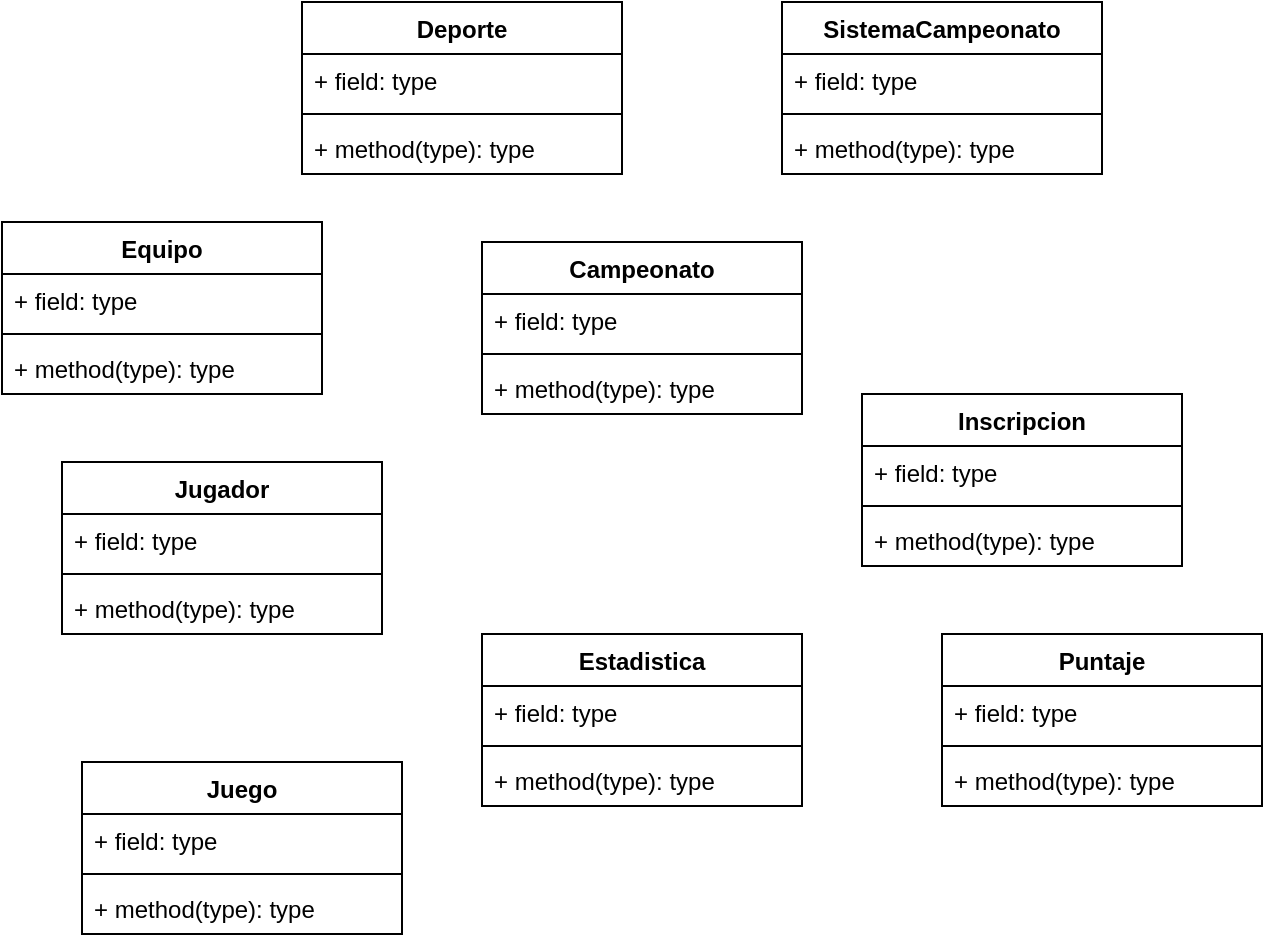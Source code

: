 <mxfile version="24.7.1" type="github">
  <diagram name="Página-1" id="RDBL6Prg0Cm7emV4PbZw">
    <mxGraphModel dx="1120" dy="462" grid="1" gridSize="10" guides="1" tooltips="1" connect="1" arrows="1" fold="1" page="1" pageScale="1" pageWidth="3300" pageHeight="2339" math="0" shadow="0">
      <root>
        <mxCell id="0" />
        <mxCell id="1" parent="0" />
        <mxCell id="VBLkSxGFiLYZ_ovpySsZ-1" value="Deporte     " style="swimlane;fontStyle=1;align=center;verticalAlign=top;childLayout=stackLayout;horizontal=1;startSize=26;horizontalStack=0;resizeParent=1;resizeParentMax=0;resizeLast=0;collapsible=1;marginBottom=0;whiteSpace=wrap;html=1;" vertex="1" parent="1">
          <mxGeometry x="250" y="30" width="160" height="86" as="geometry" />
        </mxCell>
        <mxCell id="VBLkSxGFiLYZ_ovpySsZ-2" value="+ field: type" style="text;strokeColor=none;fillColor=none;align=left;verticalAlign=top;spacingLeft=4;spacingRight=4;overflow=hidden;rotatable=0;points=[[0,0.5],[1,0.5]];portConstraint=eastwest;whiteSpace=wrap;html=1;" vertex="1" parent="VBLkSxGFiLYZ_ovpySsZ-1">
          <mxGeometry y="26" width="160" height="26" as="geometry" />
        </mxCell>
        <mxCell id="VBLkSxGFiLYZ_ovpySsZ-3" value="" style="line;strokeWidth=1;fillColor=none;align=left;verticalAlign=middle;spacingTop=-1;spacingLeft=3;spacingRight=3;rotatable=0;labelPosition=right;points=[];portConstraint=eastwest;strokeColor=inherit;" vertex="1" parent="VBLkSxGFiLYZ_ovpySsZ-1">
          <mxGeometry y="52" width="160" height="8" as="geometry" />
        </mxCell>
        <mxCell id="VBLkSxGFiLYZ_ovpySsZ-4" value="+ method(type): type" style="text;strokeColor=none;fillColor=none;align=left;verticalAlign=top;spacingLeft=4;spacingRight=4;overflow=hidden;rotatable=0;points=[[0,0.5],[1,0.5]];portConstraint=eastwest;whiteSpace=wrap;html=1;" vertex="1" parent="VBLkSxGFiLYZ_ovpySsZ-1">
          <mxGeometry y="60" width="160" height="26" as="geometry" />
        </mxCell>
        <mxCell id="VBLkSxGFiLYZ_ovpySsZ-5" value="SistemaCampeonato   " style="swimlane;fontStyle=1;align=center;verticalAlign=top;childLayout=stackLayout;horizontal=1;startSize=26;horizontalStack=0;resizeParent=1;resizeParentMax=0;resizeLast=0;collapsible=1;marginBottom=0;whiteSpace=wrap;html=1;" vertex="1" parent="1">
          <mxGeometry x="490" y="30" width="160" height="86" as="geometry" />
        </mxCell>
        <mxCell id="VBLkSxGFiLYZ_ovpySsZ-6" value="+ field: type" style="text;strokeColor=none;fillColor=none;align=left;verticalAlign=top;spacingLeft=4;spacingRight=4;overflow=hidden;rotatable=0;points=[[0,0.5],[1,0.5]];portConstraint=eastwest;whiteSpace=wrap;html=1;" vertex="1" parent="VBLkSxGFiLYZ_ovpySsZ-5">
          <mxGeometry y="26" width="160" height="26" as="geometry" />
        </mxCell>
        <mxCell id="VBLkSxGFiLYZ_ovpySsZ-7" value="" style="line;strokeWidth=1;fillColor=none;align=left;verticalAlign=middle;spacingTop=-1;spacingLeft=3;spacingRight=3;rotatable=0;labelPosition=right;points=[];portConstraint=eastwest;strokeColor=inherit;" vertex="1" parent="VBLkSxGFiLYZ_ovpySsZ-5">
          <mxGeometry y="52" width="160" height="8" as="geometry" />
        </mxCell>
        <mxCell id="VBLkSxGFiLYZ_ovpySsZ-8" value="+ method(type): type" style="text;strokeColor=none;fillColor=none;align=left;verticalAlign=top;spacingLeft=4;spacingRight=4;overflow=hidden;rotatable=0;points=[[0,0.5],[1,0.5]];portConstraint=eastwest;whiteSpace=wrap;html=1;" vertex="1" parent="VBLkSxGFiLYZ_ovpySsZ-5">
          <mxGeometry y="60" width="160" height="26" as="geometry" />
        </mxCell>
        <mxCell id="VBLkSxGFiLYZ_ovpySsZ-9" value="Equipo      " style="swimlane;fontStyle=1;align=center;verticalAlign=top;childLayout=stackLayout;horizontal=1;startSize=26;horizontalStack=0;resizeParent=1;resizeParentMax=0;resizeLast=0;collapsible=1;marginBottom=0;whiteSpace=wrap;html=1;" vertex="1" parent="1">
          <mxGeometry x="100" y="140" width="160" height="86" as="geometry" />
        </mxCell>
        <mxCell id="VBLkSxGFiLYZ_ovpySsZ-10" value="+ field: type" style="text;strokeColor=none;fillColor=none;align=left;verticalAlign=top;spacingLeft=4;spacingRight=4;overflow=hidden;rotatable=0;points=[[0,0.5],[1,0.5]];portConstraint=eastwest;whiteSpace=wrap;html=1;" vertex="1" parent="VBLkSxGFiLYZ_ovpySsZ-9">
          <mxGeometry y="26" width="160" height="26" as="geometry" />
        </mxCell>
        <mxCell id="VBLkSxGFiLYZ_ovpySsZ-11" value="" style="line;strokeWidth=1;fillColor=none;align=left;verticalAlign=middle;spacingTop=-1;spacingLeft=3;spacingRight=3;rotatable=0;labelPosition=right;points=[];portConstraint=eastwest;strokeColor=inherit;" vertex="1" parent="VBLkSxGFiLYZ_ovpySsZ-9">
          <mxGeometry y="52" width="160" height="8" as="geometry" />
        </mxCell>
        <mxCell id="VBLkSxGFiLYZ_ovpySsZ-12" value="+ method(type): type" style="text;strokeColor=none;fillColor=none;align=left;verticalAlign=top;spacingLeft=4;spacingRight=4;overflow=hidden;rotatable=0;points=[[0,0.5],[1,0.5]];portConstraint=eastwest;whiteSpace=wrap;html=1;" vertex="1" parent="VBLkSxGFiLYZ_ovpySsZ-9">
          <mxGeometry y="60" width="160" height="26" as="geometry" />
        </mxCell>
        <mxCell id="VBLkSxGFiLYZ_ovpySsZ-13" value="Jugador      " style="swimlane;fontStyle=1;align=center;verticalAlign=top;childLayout=stackLayout;horizontal=1;startSize=26;horizontalStack=0;resizeParent=1;resizeParentMax=0;resizeLast=0;collapsible=1;marginBottom=0;whiteSpace=wrap;html=1;" vertex="1" parent="1">
          <mxGeometry x="130" y="260" width="160" height="86" as="geometry" />
        </mxCell>
        <mxCell id="VBLkSxGFiLYZ_ovpySsZ-14" value="+ field: type" style="text;strokeColor=none;fillColor=none;align=left;verticalAlign=top;spacingLeft=4;spacingRight=4;overflow=hidden;rotatable=0;points=[[0,0.5],[1,0.5]];portConstraint=eastwest;whiteSpace=wrap;html=1;" vertex="1" parent="VBLkSxGFiLYZ_ovpySsZ-13">
          <mxGeometry y="26" width="160" height="26" as="geometry" />
        </mxCell>
        <mxCell id="VBLkSxGFiLYZ_ovpySsZ-15" value="" style="line;strokeWidth=1;fillColor=none;align=left;verticalAlign=middle;spacingTop=-1;spacingLeft=3;spacingRight=3;rotatable=0;labelPosition=right;points=[];portConstraint=eastwest;strokeColor=inherit;" vertex="1" parent="VBLkSxGFiLYZ_ovpySsZ-13">
          <mxGeometry y="52" width="160" height="8" as="geometry" />
        </mxCell>
        <mxCell id="VBLkSxGFiLYZ_ovpySsZ-16" value="+ method(type): type" style="text;strokeColor=none;fillColor=none;align=left;verticalAlign=top;spacingLeft=4;spacingRight=4;overflow=hidden;rotatable=0;points=[[0,0.5],[1,0.5]];portConstraint=eastwest;whiteSpace=wrap;html=1;" vertex="1" parent="VBLkSxGFiLYZ_ovpySsZ-13">
          <mxGeometry y="60" width="160" height="26" as="geometry" />
        </mxCell>
        <mxCell id="VBLkSxGFiLYZ_ovpySsZ-21" value="Campeonato        " style="swimlane;fontStyle=1;align=center;verticalAlign=top;childLayout=stackLayout;horizontal=1;startSize=26;horizontalStack=0;resizeParent=1;resizeParentMax=0;resizeLast=0;collapsible=1;marginBottom=0;whiteSpace=wrap;html=1;" vertex="1" parent="1">
          <mxGeometry x="340" y="150" width="160" height="86" as="geometry" />
        </mxCell>
        <mxCell id="VBLkSxGFiLYZ_ovpySsZ-22" value="+ field: type" style="text;strokeColor=none;fillColor=none;align=left;verticalAlign=top;spacingLeft=4;spacingRight=4;overflow=hidden;rotatable=0;points=[[0,0.5],[1,0.5]];portConstraint=eastwest;whiteSpace=wrap;html=1;" vertex="1" parent="VBLkSxGFiLYZ_ovpySsZ-21">
          <mxGeometry y="26" width="160" height="26" as="geometry" />
        </mxCell>
        <mxCell id="VBLkSxGFiLYZ_ovpySsZ-23" value="" style="line;strokeWidth=1;fillColor=none;align=left;verticalAlign=middle;spacingTop=-1;spacingLeft=3;spacingRight=3;rotatable=0;labelPosition=right;points=[];portConstraint=eastwest;strokeColor=inherit;" vertex="1" parent="VBLkSxGFiLYZ_ovpySsZ-21">
          <mxGeometry y="52" width="160" height="8" as="geometry" />
        </mxCell>
        <mxCell id="VBLkSxGFiLYZ_ovpySsZ-24" value="+ method(type): type" style="text;strokeColor=none;fillColor=none;align=left;verticalAlign=top;spacingLeft=4;spacingRight=4;overflow=hidden;rotatable=0;points=[[0,0.5],[1,0.5]];portConstraint=eastwest;whiteSpace=wrap;html=1;" vertex="1" parent="VBLkSxGFiLYZ_ovpySsZ-21">
          <mxGeometry y="60" width="160" height="26" as="geometry" />
        </mxCell>
        <mxCell id="VBLkSxGFiLYZ_ovpySsZ-26" value="Inscripcion      " style="swimlane;fontStyle=1;align=center;verticalAlign=top;childLayout=stackLayout;horizontal=1;startSize=26;horizontalStack=0;resizeParent=1;resizeParentMax=0;resizeLast=0;collapsible=1;marginBottom=0;whiteSpace=wrap;html=1;" vertex="1" parent="1">
          <mxGeometry x="530" y="226" width="160" height="86" as="geometry" />
        </mxCell>
        <mxCell id="VBLkSxGFiLYZ_ovpySsZ-27" value="+ field: type" style="text;strokeColor=none;fillColor=none;align=left;verticalAlign=top;spacingLeft=4;spacingRight=4;overflow=hidden;rotatable=0;points=[[0,0.5],[1,0.5]];portConstraint=eastwest;whiteSpace=wrap;html=1;" vertex="1" parent="VBLkSxGFiLYZ_ovpySsZ-26">
          <mxGeometry y="26" width="160" height="26" as="geometry" />
        </mxCell>
        <mxCell id="VBLkSxGFiLYZ_ovpySsZ-28" value="" style="line;strokeWidth=1;fillColor=none;align=left;verticalAlign=middle;spacingTop=-1;spacingLeft=3;spacingRight=3;rotatable=0;labelPosition=right;points=[];portConstraint=eastwest;strokeColor=inherit;" vertex="1" parent="VBLkSxGFiLYZ_ovpySsZ-26">
          <mxGeometry y="52" width="160" height="8" as="geometry" />
        </mxCell>
        <mxCell id="VBLkSxGFiLYZ_ovpySsZ-29" value="+ method(type): type" style="text;strokeColor=none;fillColor=none;align=left;verticalAlign=top;spacingLeft=4;spacingRight=4;overflow=hidden;rotatable=0;points=[[0,0.5],[1,0.5]];portConstraint=eastwest;whiteSpace=wrap;html=1;" vertex="1" parent="VBLkSxGFiLYZ_ovpySsZ-26">
          <mxGeometry y="60" width="160" height="26" as="geometry" />
        </mxCell>
        <mxCell id="VBLkSxGFiLYZ_ovpySsZ-30" value="Juego       " style="swimlane;fontStyle=1;align=center;verticalAlign=top;childLayout=stackLayout;horizontal=1;startSize=26;horizontalStack=0;resizeParent=1;resizeParentMax=0;resizeLast=0;collapsible=1;marginBottom=0;whiteSpace=wrap;html=1;" vertex="1" parent="1">
          <mxGeometry x="140" y="410" width="160" height="86" as="geometry" />
        </mxCell>
        <mxCell id="VBLkSxGFiLYZ_ovpySsZ-31" value="+ field: type" style="text;strokeColor=none;fillColor=none;align=left;verticalAlign=top;spacingLeft=4;spacingRight=4;overflow=hidden;rotatable=0;points=[[0,0.5],[1,0.5]];portConstraint=eastwest;whiteSpace=wrap;html=1;" vertex="1" parent="VBLkSxGFiLYZ_ovpySsZ-30">
          <mxGeometry y="26" width="160" height="26" as="geometry" />
        </mxCell>
        <mxCell id="VBLkSxGFiLYZ_ovpySsZ-32" value="" style="line;strokeWidth=1;fillColor=none;align=left;verticalAlign=middle;spacingTop=-1;spacingLeft=3;spacingRight=3;rotatable=0;labelPosition=right;points=[];portConstraint=eastwest;strokeColor=inherit;" vertex="1" parent="VBLkSxGFiLYZ_ovpySsZ-30">
          <mxGeometry y="52" width="160" height="8" as="geometry" />
        </mxCell>
        <mxCell id="VBLkSxGFiLYZ_ovpySsZ-33" value="+ method(type): type" style="text;strokeColor=none;fillColor=none;align=left;verticalAlign=top;spacingLeft=4;spacingRight=4;overflow=hidden;rotatable=0;points=[[0,0.5],[1,0.5]];portConstraint=eastwest;whiteSpace=wrap;html=1;" vertex="1" parent="VBLkSxGFiLYZ_ovpySsZ-30">
          <mxGeometry y="60" width="160" height="26" as="geometry" />
        </mxCell>
        <mxCell id="VBLkSxGFiLYZ_ovpySsZ-34" value="Estadistica" style="swimlane;fontStyle=1;align=center;verticalAlign=top;childLayout=stackLayout;horizontal=1;startSize=26;horizontalStack=0;resizeParent=1;resizeParentMax=0;resizeLast=0;collapsible=1;marginBottom=0;whiteSpace=wrap;html=1;" vertex="1" parent="1">
          <mxGeometry x="340" y="346" width="160" height="86" as="geometry" />
        </mxCell>
        <mxCell id="VBLkSxGFiLYZ_ovpySsZ-35" value="+ field: type" style="text;strokeColor=none;fillColor=none;align=left;verticalAlign=top;spacingLeft=4;spacingRight=4;overflow=hidden;rotatable=0;points=[[0,0.5],[1,0.5]];portConstraint=eastwest;whiteSpace=wrap;html=1;" vertex="1" parent="VBLkSxGFiLYZ_ovpySsZ-34">
          <mxGeometry y="26" width="160" height="26" as="geometry" />
        </mxCell>
        <mxCell id="VBLkSxGFiLYZ_ovpySsZ-36" value="" style="line;strokeWidth=1;fillColor=none;align=left;verticalAlign=middle;spacingTop=-1;spacingLeft=3;spacingRight=3;rotatable=0;labelPosition=right;points=[];portConstraint=eastwest;strokeColor=inherit;" vertex="1" parent="VBLkSxGFiLYZ_ovpySsZ-34">
          <mxGeometry y="52" width="160" height="8" as="geometry" />
        </mxCell>
        <mxCell id="VBLkSxGFiLYZ_ovpySsZ-37" value="+ method(type): type" style="text;strokeColor=none;fillColor=none;align=left;verticalAlign=top;spacingLeft=4;spacingRight=4;overflow=hidden;rotatable=0;points=[[0,0.5],[1,0.5]];portConstraint=eastwest;whiteSpace=wrap;html=1;" vertex="1" parent="VBLkSxGFiLYZ_ovpySsZ-34">
          <mxGeometry y="60" width="160" height="26" as="geometry" />
        </mxCell>
        <mxCell id="VBLkSxGFiLYZ_ovpySsZ-38" value="Puntaje      " style="swimlane;fontStyle=1;align=center;verticalAlign=top;childLayout=stackLayout;horizontal=1;startSize=26;horizontalStack=0;resizeParent=1;resizeParentMax=0;resizeLast=0;collapsible=1;marginBottom=0;whiteSpace=wrap;html=1;" vertex="1" parent="1">
          <mxGeometry x="570" y="346" width="160" height="86" as="geometry" />
        </mxCell>
        <mxCell id="VBLkSxGFiLYZ_ovpySsZ-39" value="+ field: type" style="text;strokeColor=none;fillColor=none;align=left;verticalAlign=top;spacingLeft=4;spacingRight=4;overflow=hidden;rotatable=0;points=[[0,0.5],[1,0.5]];portConstraint=eastwest;whiteSpace=wrap;html=1;" vertex="1" parent="VBLkSxGFiLYZ_ovpySsZ-38">
          <mxGeometry y="26" width="160" height="26" as="geometry" />
        </mxCell>
        <mxCell id="VBLkSxGFiLYZ_ovpySsZ-40" value="" style="line;strokeWidth=1;fillColor=none;align=left;verticalAlign=middle;spacingTop=-1;spacingLeft=3;spacingRight=3;rotatable=0;labelPosition=right;points=[];portConstraint=eastwest;strokeColor=inherit;" vertex="1" parent="VBLkSxGFiLYZ_ovpySsZ-38">
          <mxGeometry y="52" width="160" height="8" as="geometry" />
        </mxCell>
        <mxCell id="VBLkSxGFiLYZ_ovpySsZ-41" value="+ method(type): type" style="text;strokeColor=none;fillColor=none;align=left;verticalAlign=top;spacingLeft=4;spacingRight=4;overflow=hidden;rotatable=0;points=[[0,0.5],[1,0.5]];portConstraint=eastwest;whiteSpace=wrap;html=1;" vertex="1" parent="VBLkSxGFiLYZ_ovpySsZ-38">
          <mxGeometry y="60" width="160" height="26" as="geometry" />
        </mxCell>
      </root>
    </mxGraphModel>
  </diagram>
</mxfile>
